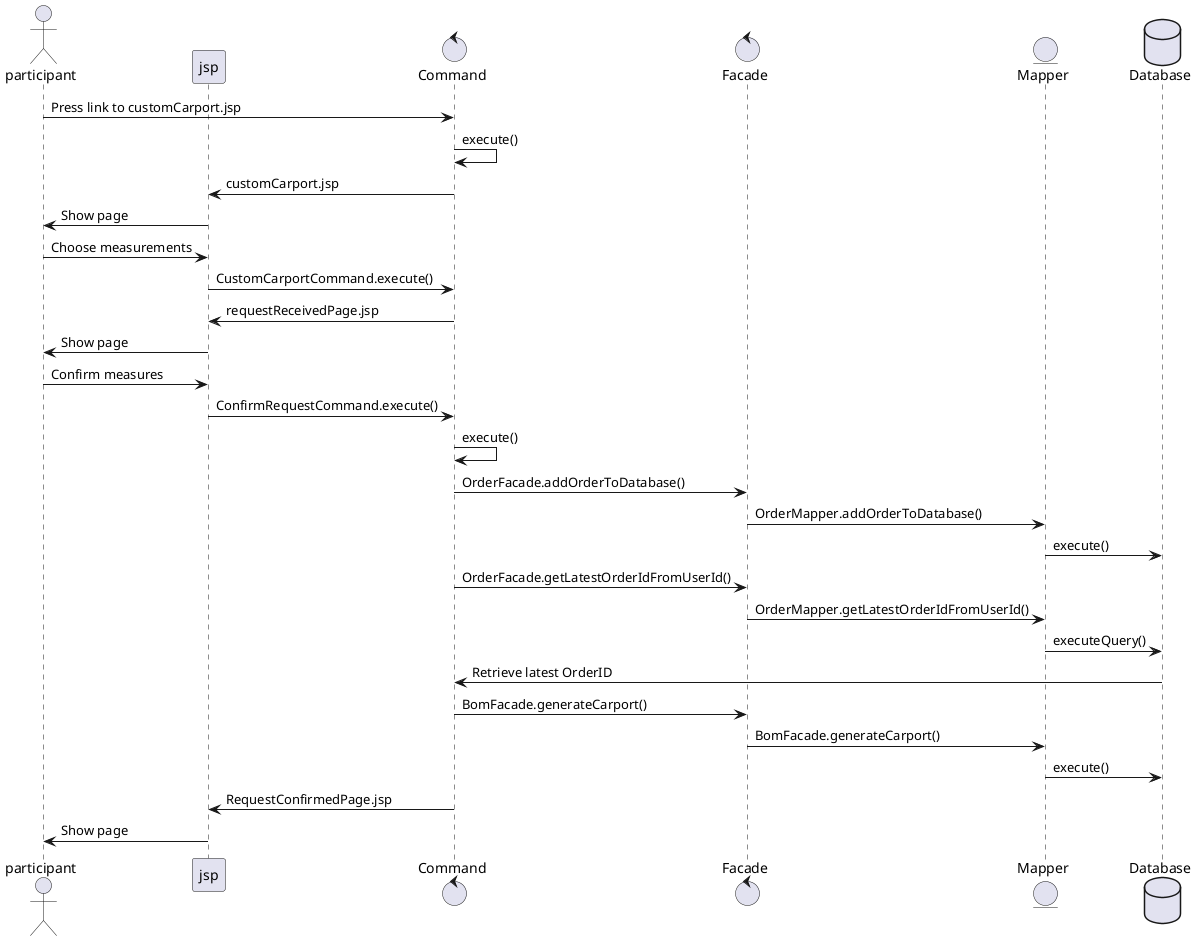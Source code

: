 @startuml
'https://plantuml.com/sequence-diagram

autonumber
@startuml
actor participant as customer
participant       jsp      as jsp
control     Command      as cmd
control      Facade      as face
entity    Mapper    as map
database Database as dat

customer -> cmd : Press link to customCarport.jsp
cmd -> cmd : execute()
cmd -> jsp : customCarport.jsp
jsp -> customer : Show page
customer -> jsp : Choose measurements
jsp -> cmd : CustomCarportCommand.execute()
cmd -> jsp : requestReceivedPage.jsp
jsp -> customer : Show page
customer -> jsp : Confirm measures
jsp -> cmd : ConfirmRequestCommand.execute()
cmd -> cmd : execute()
cmd -> face : OrderFacade.addOrderToDatabase()
face -> map : OrderMapper.addOrderToDatabase()
map -> dat : execute()
cmd -> face : OrderFacade.getLatestOrderIdFromUserId()
face -> map : OrderMapper.getLatestOrderIdFromUserId()
map -> dat : executeQuery()
dat -> cmd : Retrieve latest OrderID
cmd -> face : BomFacade.generateCarport()
face -> map : BomFacade.generateCarport()
map -> dat : execute()
cmd -> jsp : RequestConfirmedPage.jsp
jsp -> customer : Show page
@enduml
@enduml